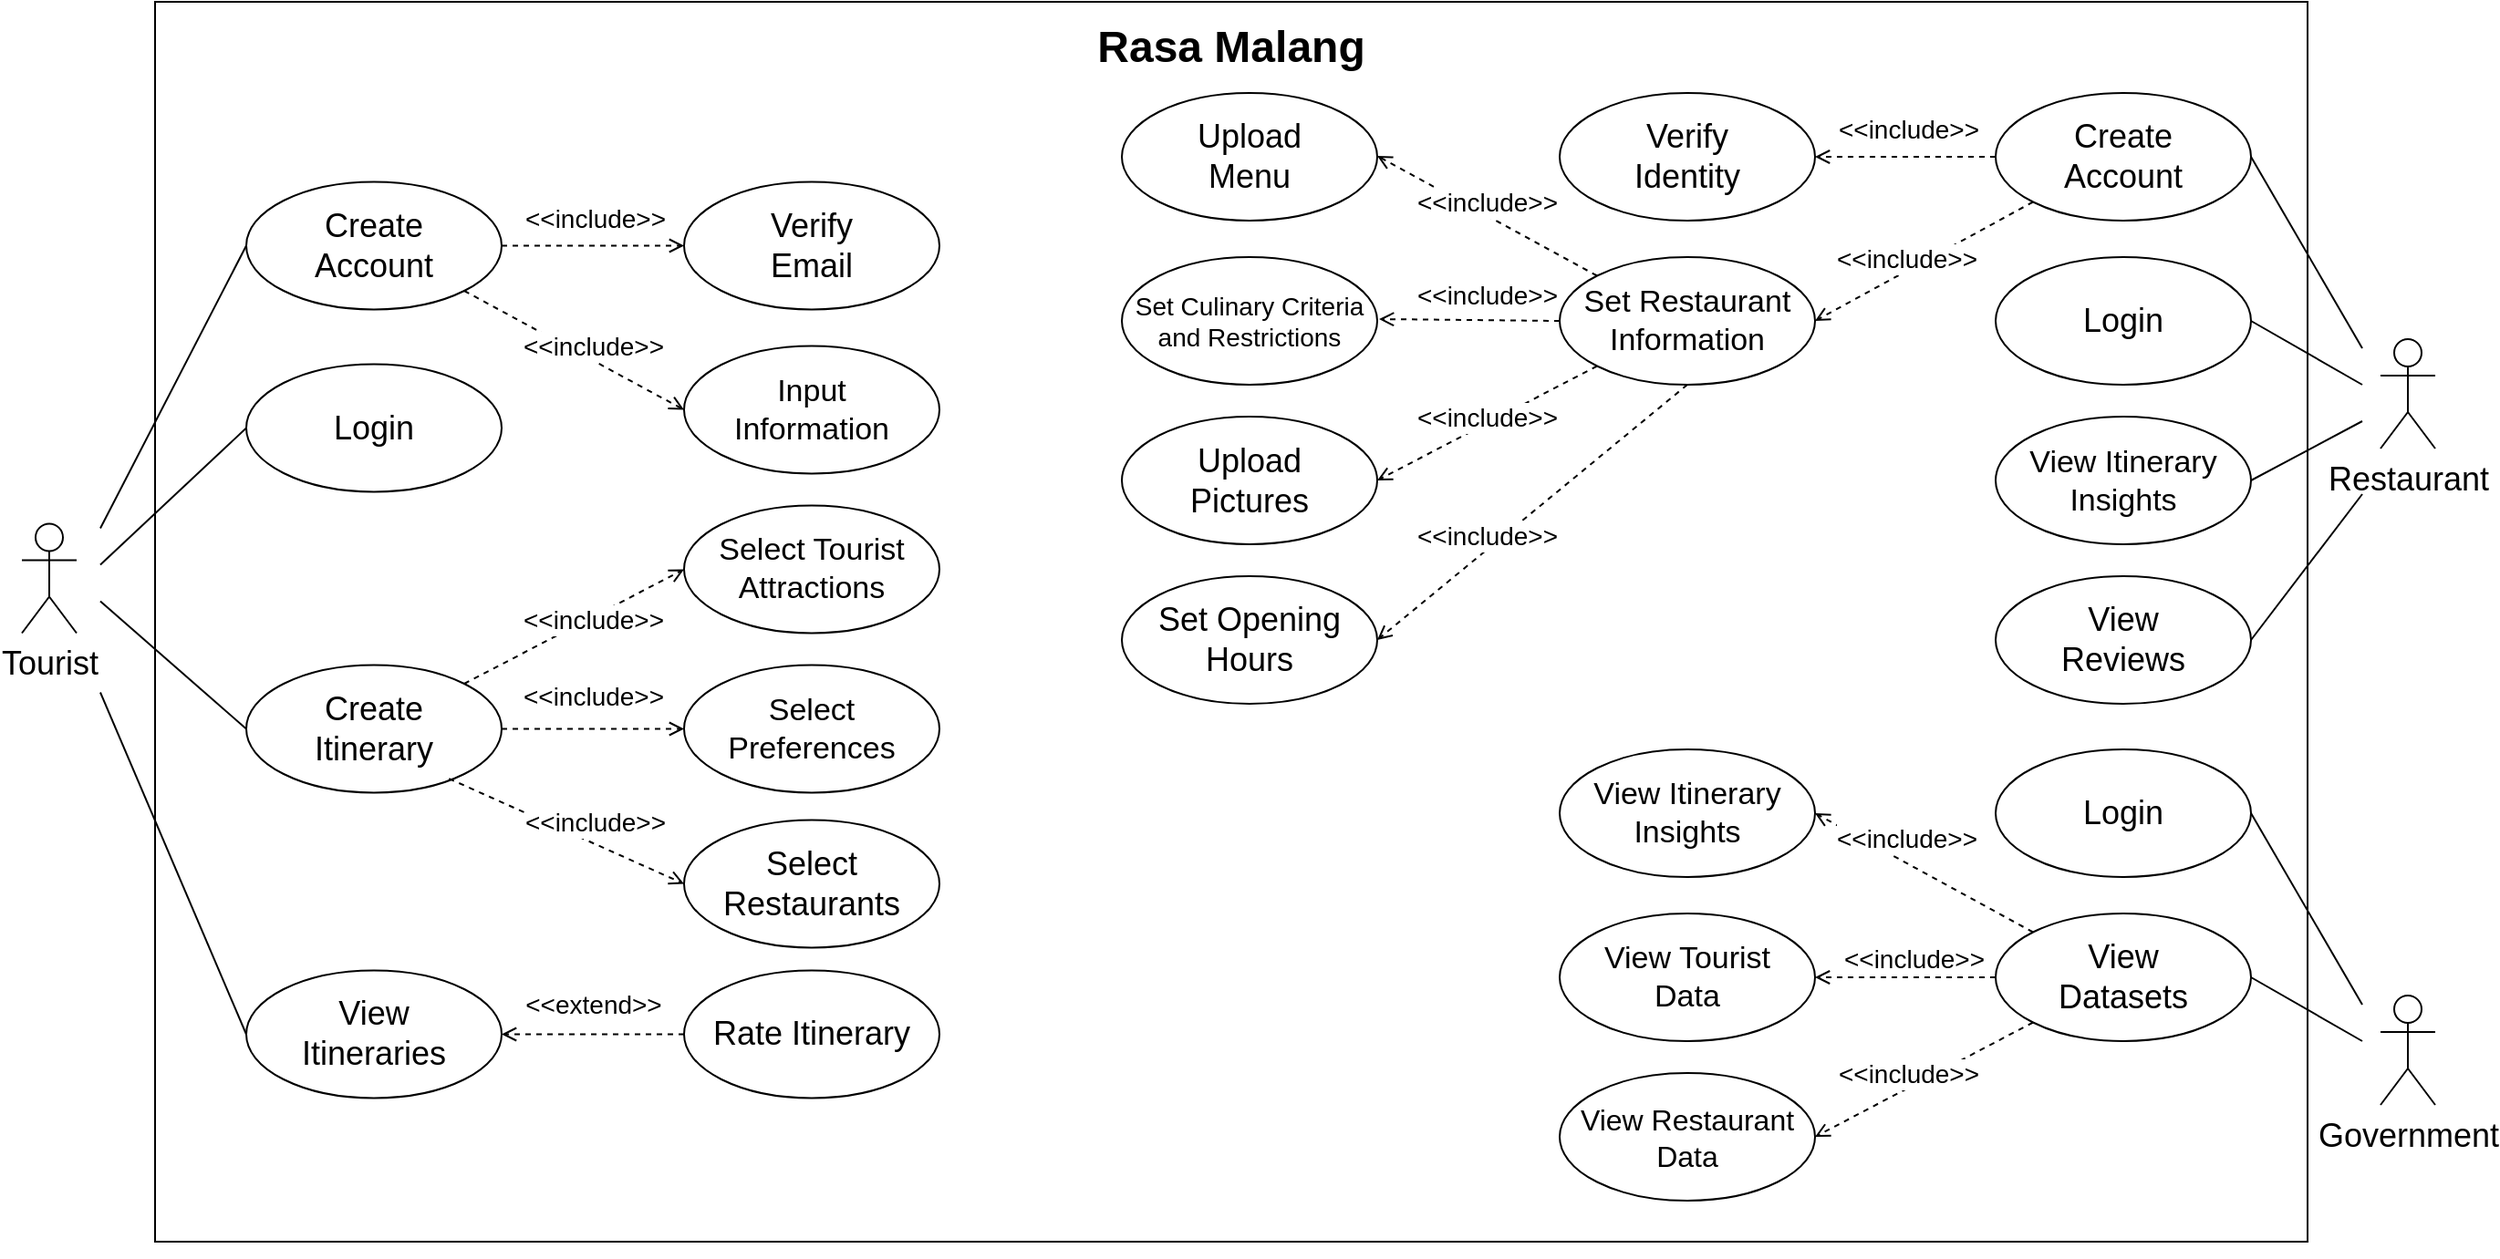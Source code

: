 <mxfile version="22.1.4" type="device">
  <diagram name="Seite-1" id="_pNgE2l9mb7FABNwilBW">
    <mxGraphModel dx="713" dy="780" grid="1" gridSize="10" guides="1" tooltips="1" connect="1" arrows="1" fold="1" page="1" pageScale="1" pageWidth="827" pageHeight="1169" math="0" shadow="0">
      <root>
        <mxCell id="0" />
        <mxCell id="1" parent="0" />
        <mxCell id="x6vma1YmDRyDS8Wvx9YM-2" value="" style="rounded=0;whiteSpace=wrap;html=1;" parent="1" vertex="1">
          <mxGeometry x="870" y="60" width="1180" height="680" as="geometry" />
        </mxCell>
        <mxCell id="x6vma1YmDRyDS8Wvx9YM-3" value="&lt;b&gt;&lt;font style=&quot;font-size: 24px;&quot;&gt;Rasa Malang&lt;/font&gt;&lt;/b&gt;" style="text;html=1;strokeColor=none;fillColor=none;align=center;verticalAlign=middle;whiteSpace=wrap;rounded=0;" parent="1" vertex="1">
          <mxGeometry x="1380" y="70" width="160" height="30" as="geometry" />
        </mxCell>
        <mxCell id="x6vma1YmDRyDS8Wvx9YM-4" style="rounded=0;orthogonalLoop=1;jettySize=auto;html=1;exitX=1;exitY=0.5;exitDx=0;exitDy=0;entryX=0;entryY=0.5;entryDx=0;entryDy=0;dashed=1;endArrow=open;endFill=0;" parent="1" source="x6vma1YmDRyDS8Wvx9YM-6" target="x6vma1YmDRyDS8Wvx9YM-9" edge="1">
          <mxGeometry relative="1" as="geometry">
            <mxPoint x="1170" y="193.04" as="sourcePoint" />
            <mxPoint x="1340" y="193.04" as="targetPoint" />
          </mxGeometry>
        </mxCell>
        <mxCell id="x6vma1YmDRyDS8Wvx9YM-5" value="&lt;font style=&quot;font-size: 14px;&quot;&gt;&amp;lt;&amp;lt;include&amp;gt;&amp;gt;&lt;/font&gt;" style="edgeLabel;html=1;align=center;verticalAlign=middle;resizable=0;points=[];" parent="x6vma1YmDRyDS8Wvx9YM-4" vertex="1" connectable="0">
          <mxGeometry x="0.253" y="2" relative="1" as="geometry">
            <mxPoint x="-12" y="-13" as="offset" />
          </mxGeometry>
        </mxCell>
        <mxCell id="x6vma1YmDRyDS8Wvx9YM-6" value="&lt;font style=&quot;font-size: 18px;&quot;&gt;Create&lt;br&gt;Account&lt;/font&gt;" style="ellipse;whiteSpace=wrap;html=1;" parent="1" vertex="1">
          <mxGeometry x="920" y="158.75" width="140" height="70" as="geometry" />
        </mxCell>
        <mxCell id="x6vma1YmDRyDS8Wvx9YM-7" value="" style="endArrow=none;html=1;rounded=0;entryX=0;entryY=0.5;entryDx=0;entryDy=0;" parent="1" target="x6vma1YmDRyDS8Wvx9YM-6" edge="1">
          <mxGeometry width="50" height="50" relative="1" as="geometry">
            <mxPoint x="840" y="348.75" as="sourcePoint" />
            <mxPoint x="990" y="238.75" as="targetPoint" />
          </mxGeometry>
        </mxCell>
        <mxCell id="x6vma1YmDRyDS8Wvx9YM-8" value="&lt;font style=&quot;font-size: 18px;&quot;&gt;Login&lt;/font&gt;" style="ellipse;whiteSpace=wrap;html=1;" parent="1" vertex="1">
          <mxGeometry x="920" y="258.75" width="140" height="70" as="geometry" />
        </mxCell>
        <mxCell id="x6vma1YmDRyDS8Wvx9YM-9" value="&lt;font style=&quot;font-size: 18px;&quot;&gt;Verify&lt;br&gt;Email&lt;/font&gt;" style="ellipse;whiteSpace=wrap;html=1;" parent="1" vertex="1">
          <mxGeometry x="1160" y="158.75" width="140" height="70" as="geometry" />
        </mxCell>
        <mxCell id="x6vma1YmDRyDS8Wvx9YM-10" value="&lt;font style=&quot;font-size: 17px;&quot;&gt;Input&lt;br&gt;Information&lt;/font&gt;" style="ellipse;whiteSpace=wrap;html=1;" parent="1" vertex="1">
          <mxGeometry x="1160" y="248.75" width="140" height="70" as="geometry" />
        </mxCell>
        <mxCell id="x6vma1YmDRyDS8Wvx9YM-11" style="rounded=0;orthogonalLoop=1;jettySize=auto;html=1;exitX=1;exitY=1;exitDx=0;exitDy=0;entryX=0;entryY=0.5;entryDx=0;entryDy=0;dashed=1;endArrow=open;endFill=0;" parent="1" source="x6vma1YmDRyDS8Wvx9YM-6" target="x6vma1YmDRyDS8Wvx9YM-10" edge="1">
          <mxGeometry relative="1" as="geometry">
            <mxPoint x="1180" y="243.75" as="sourcePoint" />
            <mxPoint x="1320" y="243.75" as="targetPoint" />
          </mxGeometry>
        </mxCell>
        <mxCell id="x6vma1YmDRyDS8Wvx9YM-13" value="" style="endArrow=none;html=1;rounded=0;entryX=0;entryY=0.5;entryDx=0;entryDy=0;" parent="1" target="x6vma1YmDRyDS8Wvx9YM-8" edge="1">
          <mxGeometry width="50" height="50" relative="1" as="geometry">
            <mxPoint x="840" y="368.75" as="sourcePoint" />
            <mxPoint x="1040" y="173.75" as="targetPoint" />
          </mxGeometry>
        </mxCell>
        <mxCell id="x6vma1YmDRyDS8Wvx9YM-14" value="" style="endArrow=none;html=1;rounded=0;entryX=0;entryY=0.5;entryDx=0;entryDy=0;" parent="1" target="x6vma1YmDRyDS8Wvx9YM-20" edge="1">
          <mxGeometry width="50" height="50" relative="1" as="geometry">
            <mxPoint x="840" y="388.75" as="sourcePoint" />
            <mxPoint x="1030" y="388.75" as="targetPoint" />
          </mxGeometry>
        </mxCell>
        <mxCell id="rtAmJRzeHxMqcajNsfK1-2" style="edgeStyle=orthogonalEdgeStyle;rounded=0;orthogonalLoop=1;jettySize=auto;html=1;exitX=0;exitY=0.5;exitDx=0;exitDy=0;entryX=1;entryY=0.5;entryDx=0;entryDy=0;endArrow=open;endFill=0;dashed=1;" parent="1" source="rtAmJRzeHxMqcajNsfK1-1" target="x6vma1YmDRyDS8Wvx9YM-15" edge="1">
          <mxGeometry relative="1" as="geometry" />
        </mxCell>
        <mxCell id="rtAmJRzeHxMqcajNsfK1-4" value="&lt;font style=&quot;font-size: 14px;&quot;&gt;&amp;lt;&amp;lt;extend&amp;gt;&amp;gt;&lt;/font&gt;" style="edgeLabel;html=1;align=center;verticalAlign=middle;resizable=0;points=[];" parent="rtAmJRzeHxMqcajNsfK1-2" vertex="1" connectable="0">
          <mxGeometry x="0.165" y="-1" relative="1" as="geometry">
            <mxPoint x="8" y="-16" as="offset" />
          </mxGeometry>
        </mxCell>
        <mxCell id="x6vma1YmDRyDS8Wvx9YM-15" value="&lt;font style=&quot;font-size: 18px;&quot;&gt;View&lt;br&gt;Itineraries&lt;/font&gt;" style="ellipse;whiteSpace=wrap;html=1;" parent="1" vertex="1">
          <mxGeometry x="920" y="591.25" width="140" height="70" as="geometry" />
        </mxCell>
        <mxCell id="x6vma1YmDRyDS8Wvx9YM-16" value="" style="endArrow=none;html=1;rounded=0;entryX=0;entryY=0.5;entryDx=0;entryDy=0;" parent="1" target="x6vma1YmDRyDS8Wvx9YM-15" edge="1">
          <mxGeometry width="50" height="50" relative="1" as="geometry">
            <mxPoint x="840" y="438.75" as="sourcePoint" />
            <mxPoint x="1040" y="503.75" as="targetPoint" />
          </mxGeometry>
        </mxCell>
        <mxCell id="x6vma1YmDRyDS8Wvx9YM-17" value="&lt;font style=&quot;font-size: 17px;&quot;&gt;Select Tourist &lt;br&gt;Attractions&lt;/font&gt;" style="ellipse;whiteSpace=wrap;html=1;" parent="1" vertex="1">
          <mxGeometry x="1160" y="336.25" width="140" height="70" as="geometry" />
        </mxCell>
        <mxCell id="x6vma1YmDRyDS8Wvx9YM-18" value="&lt;font style=&quot;font-size: 17px;&quot;&gt;Select Preferences&lt;/font&gt;" style="ellipse;whiteSpace=wrap;html=1;" parent="1" vertex="1">
          <mxGeometry x="1160" y="423.75" width="140" height="70" as="geometry" />
        </mxCell>
        <mxCell id="x6vma1YmDRyDS8Wvx9YM-19" value="&lt;font style=&quot;font-size: 18px;&quot;&gt;Select Restaurants&lt;/font&gt;" style="ellipse;whiteSpace=wrap;html=1;" parent="1" vertex="1">
          <mxGeometry x="1160" y="508.75" width="140" height="70" as="geometry" />
        </mxCell>
        <mxCell id="x6vma1YmDRyDS8Wvx9YM-20" value="&lt;font style=&quot;font-size: 18px;&quot;&gt;Create&lt;br&gt;Itinerary&lt;/font&gt;" style="ellipse;whiteSpace=wrap;html=1;" parent="1" vertex="1">
          <mxGeometry x="920" y="423.75" width="140" height="70" as="geometry" />
        </mxCell>
        <mxCell id="x6vma1YmDRyDS8Wvx9YM-21" style="rounded=0;orthogonalLoop=1;jettySize=auto;html=1;exitX=1;exitY=0;exitDx=0;exitDy=0;entryX=0;entryY=0.5;entryDx=0;entryDy=0;dashed=1;endArrow=open;endFill=0;" parent="1" source="x6vma1YmDRyDS8Wvx9YM-20" target="x6vma1YmDRyDS8Wvx9YM-17" edge="1">
          <mxGeometry relative="1" as="geometry">
            <mxPoint x="1159" y="213.75" as="sourcePoint" />
            <mxPoint x="1360" y="273.75" as="targetPoint" />
          </mxGeometry>
        </mxCell>
        <mxCell id="x6vma1YmDRyDS8Wvx9YM-22" value="&lt;font style=&quot;font-size: 14px;&quot;&gt;&amp;lt;&amp;lt;include&amp;gt;&amp;gt;&lt;/font&gt;" style="edgeLabel;html=1;align=center;verticalAlign=middle;resizable=0;points=[];" parent="x6vma1YmDRyDS8Wvx9YM-21" vertex="1" connectable="0">
          <mxGeometry x="0.253" y="2" relative="1" as="geometry">
            <mxPoint x="-4" y="6" as="offset" />
          </mxGeometry>
        </mxCell>
        <mxCell id="x6vma1YmDRyDS8Wvx9YM-23" style="rounded=0;orthogonalLoop=1;jettySize=auto;html=1;exitX=1;exitY=0.5;exitDx=0;exitDy=0;entryX=0;entryY=0.5;entryDx=0;entryDy=0;dashed=1;endArrow=open;endFill=0;" parent="1" source="x6vma1YmDRyDS8Wvx9YM-20" target="x6vma1YmDRyDS8Wvx9YM-18" edge="1">
          <mxGeometry relative="1" as="geometry">
            <mxPoint x="1180" y="398.75" as="sourcePoint" />
            <mxPoint x="1360" y="398.75" as="targetPoint" />
          </mxGeometry>
        </mxCell>
        <mxCell id="x6vma1YmDRyDS8Wvx9YM-24" value="&lt;font style=&quot;font-size: 14px;&quot;&gt;&amp;lt;&amp;lt;include&amp;gt;&amp;gt;&lt;/font&gt;" style="edgeLabel;html=1;align=center;verticalAlign=middle;resizable=0;points=[];" parent="x6vma1YmDRyDS8Wvx9YM-23" vertex="1" connectable="0">
          <mxGeometry x="0.253" y="2" relative="1" as="geometry">
            <mxPoint x="-13" y="-16" as="offset" />
          </mxGeometry>
        </mxCell>
        <mxCell id="x6vma1YmDRyDS8Wvx9YM-25" style="rounded=0;orthogonalLoop=1;jettySize=auto;html=1;exitX=0.794;exitY=0.89;exitDx=0;exitDy=0;entryX=0;entryY=0.5;entryDx=0;entryDy=0;dashed=1;endArrow=open;endFill=0;exitPerimeter=0;" parent="1" source="x6vma1YmDRyDS8Wvx9YM-20" target="x6vma1YmDRyDS8Wvx9YM-19" edge="1">
          <mxGeometry relative="1" as="geometry">
            <mxPoint x="1159" y="423.75" as="sourcePoint" />
            <mxPoint x="1360" y="503.75" as="targetPoint" />
          </mxGeometry>
        </mxCell>
        <mxCell id="x6vma1YmDRyDS8Wvx9YM-26" value="&lt;font style=&quot;font-size: 14px;&quot;&gt;&amp;lt;&amp;lt;include&amp;gt;&amp;gt;&lt;/font&gt;" style="edgeLabel;html=1;align=center;verticalAlign=middle;resizable=0;points=[];" parent="x6vma1YmDRyDS8Wvx9YM-25" vertex="1" connectable="0">
          <mxGeometry x="0.253" y="2" relative="1" as="geometry">
            <mxPoint x="-2" y="-11" as="offset" />
          </mxGeometry>
        </mxCell>
        <mxCell id="rtAmJRzeHxMqcajNsfK1-1" value="&lt;font style=&quot;font-size: 18px;&quot;&gt;Rate Itinerary&lt;/font&gt;" style="ellipse;whiteSpace=wrap;html=1;" parent="1" vertex="1">
          <mxGeometry x="1160" y="591.25" width="140" height="70" as="geometry" />
        </mxCell>
        <mxCell id="rtAmJRzeHxMqcajNsfK1-3" value="&lt;br&gt;" style="edgeLabel;html=1;align=center;verticalAlign=middle;resizable=0;points=[];" parent="1" vertex="1" connectable="0">
          <mxGeometry x="1236.468" y="556.72" as="geometry" />
        </mxCell>
        <mxCell id="cOvXOaNCuRGdCC9FQoUD-2" value="&lt;font style=&quot;font-size: 18px;&quot;&gt;Restaurant&lt;/font&gt;" style="shape=umlActor;verticalLabelPosition=bottom;verticalAlign=top;html=1;outlineConnect=0;" parent="1" vertex="1">
          <mxGeometry x="2090" y="245" width="30" height="60" as="geometry" />
        </mxCell>
        <mxCell id="cOvXOaNCuRGdCC9FQoUD-5" value="&lt;font style=&quot;font-size: 18px;&quot;&gt;Tourist&lt;/font&gt;" style="shape=umlActor;verticalLabelPosition=bottom;verticalAlign=top;html=1;outlineConnect=0;" parent="1" vertex="1">
          <mxGeometry x="797" y="346.25" width="30" height="60" as="geometry" />
        </mxCell>
        <mxCell id="fskcS8vX3NtvWgVeLze6-1" value="&lt;font style=&quot;font-size: 14px;&quot;&gt;&amp;lt;&amp;lt;include&amp;gt;&amp;gt;&lt;/font&gt;" style="edgeLabel;html=1;align=center;verticalAlign=middle;resizable=0;points=[];" parent="1" vertex="1" connectable="0">
          <mxGeometry x="1109.998" y="248.75" as="geometry" />
        </mxCell>
        <mxCell id="fskcS8vX3NtvWgVeLze6-4" value="&lt;span style=&quot;font-size: 18px;&quot;&gt;Upload&lt;br&gt;Menu&lt;/span&gt;" style="ellipse;whiteSpace=wrap;html=1;" parent="1" vertex="1">
          <mxGeometry x="1400" y="110" width="140" height="70" as="geometry" />
        </mxCell>
        <mxCell id="fskcS8vX3NtvWgVeLze6-5" value="&lt;span style=&quot;font-size: 18px;&quot;&gt;Verify&lt;br&gt;Identity&lt;/span&gt;" style="ellipse;whiteSpace=wrap;html=1;" parent="1" vertex="1">
          <mxGeometry x="1640" y="110" width="140" height="70" as="geometry" />
        </mxCell>
        <mxCell id="fskcS8vX3NtvWgVeLze6-6" value="&lt;font style=&quot;font-size: 18px;&quot;&gt;Create&lt;br&gt;Account&lt;/font&gt;" style="ellipse;whiteSpace=wrap;html=1;" parent="1" vertex="1">
          <mxGeometry x="1879" y="110" width="140" height="70" as="geometry" />
        </mxCell>
        <mxCell id="fskcS8vX3NtvWgVeLze6-7" value="&lt;span style=&quot;font-size: 18px;&quot;&gt;Login&lt;/span&gt;" style="ellipse;whiteSpace=wrap;html=1;" parent="1" vertex="1">
          <mxGeometry x="1879" y="200" width="140" height="70" as="geometry" />
        </mxCell>
        <mxCell id="fskcS8vX3NtvWgVeLze6-8" value="&lt;font style=&quot;font-size: 17px;&quot;&gt;View Itinerary Insights&lt;/font&gt;" style="ellipse;whiteSpace=wrap;html=1;" parent="1" vertex="1">
          <mxGeometry x="1879" y="287.5" width="140" height="70" as="geometry" />
        </mxCell>
        <mxCell id="fskcS8vX3NtvWgVeLze6-9" value="&lt;span style=&quot;font-size: 18px;&quot;&gt;View&lt;br&gt;Reviews&lt;/span&gt;" style="ellipse;whiteSpace=wrap;html=1;" parent="1" vertex="1">
          <mxGeometry x="1879" y="375" width="140" height="70" as="geometry" />
        </mxCell>
        <mxCell id="fskcS8vX3NtvWgVeLze6-10" value="&lt;font style=&quot;font-size: 17px;&quot;&gt;Set Restaurant Information&lt;/font&gt;" style="ellipse;whiteSpace=wrap;html=1;" parent="1" vertex="1">
          <mxGeometry x="1640" y="200" width="140" height="70" as="geometry" />
        </mxCell>
        <mxCell id="fskcS8vX3NtvWgVeLze6-11" value="&lt;font style=&quot;font-size: 14px;&quot;&gt;Set Culinary&amp;nbsp;Criteria&lt;br&gt;and Restrictions&lt;/font&gt;" style="ellipse;whiteSpace=wrap;html=1;" parent="1" vertex="1">
          <mxGeometry x="1400" y="200" width="140" height="70" as="geometry" />
        </mxCell>
        <mxCell id="fskcS8vX3NtvWgVeLze6-12" value="&lt;span style=&quot;font-size: 18px;&quot;&gt;Upload&lt;br&gt;Pictures&lt;/span&gt;" style="ellipse;whiteSpace=wrap;html=1;" parent="1" vertex="1">
          <mxGeometry x="1400" y="287.5" width="140" height="70" as="geometry" />
        </mxCell>
        <mxCell id="fskcS8vX3NtvWgVeLze6-13" value="&lt;span style=&quot;font-size: 18px;&quot;&gt;Set Opening Hours&lt;/span&gt;" style="ellipse;whiteSpace=wrap;html=1;" parent="1" vertex="1">
          <mxGeometry x="1400" y="375" width="140" height="70" as="geometry" />
        </mxCell>
        <mxCell id="fskcS8vX3NtvWgVeLze6-15" style="rounded=0;orthogonalLoop=1;jettySize=auto;html=1;exitX=0;exitY=0.5;exitDx=0;exitDy=0;entryX=1;entryY=0.5;entryDx=0;entryDy=0;dashed=1;endArrow=open;endFill=0;" parent="1" source="fskcS8vX3NtvWgVeLze6-6" target="fskcS8vX3NtvWgVeLze6-5" edge="1">
          <mxGeometry relative="1" as="geometry">
            <mxPoint x="1070" y="155" as="sourcePoint" />
            <mxPoint x="1170" y="155" as="targetPoint" />
          </mxGeometry>
        </mxCell>
        <mxCell id="fskcS8vX3NtvWgVeLze6-16" value="&lt;font style=&quot;font-size: 14px;&quot;&gt;&amp;lt;&amp;lt;include&amp;gt;&amp;gt;&lt;/font&gt;" style="edgeLabel;html=1;align=center;verticalAlign=middle;resizable=0;points=[];" parent="fskcS8vX3NtvWgVeLze6-15" vertex="1" connectable="0">
          <mxGeometry x="0.253" y="2" relative="1" as="geometry">
            <mxPoint x="14" y="-17" as="offset" />
          </mxGeometry>
        </mxCell>
        <mxCell id="fskcS8vX3NtvWgVeLze6-17" style="rounded=0;orthogonalLoop=1;jettySize=auto;html=1;entryX=1;entryY=0.5;entryDx=0;entryDy=0;dashed=1;endArrow=open;endFill=0;exitX=0;exitY=1;exitDx=0;exitDy=0;" parent="1" source="fskcS8vX3NtvWgVeLze6-6" target="fskcS8vX3NtvWgVeLze6-10" edge="1">
          <mxGeometry relative="1" as="geometry">
            <mxPoint x="1879" y="234" as="sourcePoint" />
            <mxPoint x="1780" y="234.38" as="targetPoint" />
          </mxGeometry>
        </mxCell>
        <mxCell id="fskcS8vX3NtvWgVeLze6-18" value="&lt;font style=&quot;font-size: 14px;&quot;&gt;&amp;lt;&amp;lt;include&amp;gt;&amp;gt;&lt;/font&gt;" style="edgeLabel;html=1;align=center;verticalAlign=middle;resizable=0;points=[];" parent="fskcS8vX3NtvWgVeLze6-17" vertex="1" connectable="0">
          <mxGeometry x="0.253" y="2" relative="1" as="geometry">
            <mxPoint x="4" y="-12" as="offset" />
          </mxGeometry>
        </mxCell>
        <mxCell id="fskcS8vX3NtvWgVeLze6-19" style="rounded=0;orthogonalLoop=1;jettySize=auto;html=1;exitX=0;exitY=0;exitDx=0;exitDy=0;entryX=1;entryY=0.5;entryDx=0;entryDy=0;dashed=1;endArrow=open;endFill=0;" parent="1" source="fskcS8vX3NtvWgVeLze6-10" edge="1">
          <mxGeometry relative="1" as="geometry">
            <mxPoint x="1639" y="144.47" as="sourcePoint" />
            <mxPoint x="1540" y="144.47" as="targetPoint" />
          </mxGeometry>
        </mxCell>
        <mxCell id="fskcS8vX3NtvWgVeLze6-20" value="&lt;font style=&quot;font-size: 14px;&quot;&gt;&amp;lt;&amp;lt;include&amp;gt;&amp;gt;&lt;/font&gt;" style="edgeLabel;html=1;align=center;verticalAlign=middle;resizable=0;points=[];" parent="fskcS8vX3NtvWgVeLze6-19" vertex="1" connectable="0">
          <mxGeometry x="0.253" y="2" relative="1" as="geometry">
            <mxPoint x="16" y="-1" as="offset" />
          </mxGeometry>
        </mxCell>
        <mxCell id="fskcS8vX3NtvWgVeLze6-21" style="rounded=0;orthogonalLoop=1;jettySize=auto;html=1;exitX=0;exitY=0.5;exitDx=0;exitDy=0;dashed=1;endArrow=open;endFill=0;" parent="1" source="fskcS8vX3NtvWgVeLze6-10" edge="1">
          <mxGeometry relative="1" as="geometry">
            <mxPoint x="1640" y="234.47" as="sourcePoint" />
            <mxPoint x="1541" y="234" as="targetPoint" />
          </mxGeometry>
        </mxCell>
        <mxCell id="fskcS8vX3NtvWgVeLze6-22" value="&lt;font style=&quot;font-size: 14px;&quot;&gt;&amp;lt;&amp;lt;include&amp;gt;&amp;gt;&lt;/font&gt;" style="edgeLabel;html=1;align=center;verticalAlign=middle;resizable=0;points=[];" parent="fskcS8vX3NtvWgVeLze6-21" vertex="1" connectable="0">
          <mxGeometry x="0.253" y="2" relative="1" as="geometry">
            <mxPoint x="22" y="-16" as="offset" />
          </mxGeometry>
        </mxCell>
        <mxCell id="fskcS8vX3NtvWgVeLze6-23" style="rounded=0;orthogonalLoop=1;jettySize=auto;html=1;exitX=0;exitY=1;exitDx=0;exitDy=0;dashed=1;endArrow=open;endFill=0;entryX=1;entryY=0.5;entryDx=0;entryDy=0;" parent="1" source="fskcS8vX3NtvWgVeLze6-10" target="fskcS8vX3NtvWgVeLze6-12" edge="1">
          <mxGeometry relative="1" as="geometry">
            <mxPoint x="1650" y="245" as="sourcePoint" />
            <mxPoint x="1551" y="244" as="targetPoint" />
          </mxGeometry>
        </mxCell>
        <mxCell id="fskcS8vX3NtvWgVeLze6-24" value="&lt;font style=&quot;font-size: 14px;&quot;&gt;&amp;lt;&amp;lt;include&amp;gt;&amp;gt;&lt;/font&gt;" style="edgeLabel;html=1;align=center;verticalAlign=middle;resizable=0;points=[];" parent="fskcS8vX3NtvWgVeLze6-23" vertex="1" connectable="0">
          <mxGeometry x="0.253" y="2" relative="1" as="geometry">
            <mxPoint x="14" y="-13" as="offset" />
          </mxGeometry>
        </mxCell>
        <mxCell id="fskcS8vX3NtvWgVeLze6-25" style="rounded=0;orthogonalLoop=1;jettySize=auto;html=1;exitX=0.5;exitY=1;exitDx=0;exitDy=0;dashed=1;endArrow=open;endFill=0;entryX=1;entryY=0.5;entryDx=0;entryDy=0;" parent="1" source="fskcS8vX3NtvWgVeLze6-10" target="fskcS8vX3NtvWgVeLze6-13" edge="1">
          <mxGeometry relative="1" as="geometry">
            <mxPoint x="1660" y="255" as="sourcePoint" />
            <mxPoint x="1561" y="254" as="targetPoint" />
          </mxGeometry>
        </mxCell>
        <mxCell id="fskcS8vX3NtvWgVeLze6-26" value="&lt;font style=&quot;font-size: 14px;&quot;&gt;&amp;lt;&amp;lt;include&amp;gt;&amp;gt;&lt;/font&gt;" style="edgeLabel;html=1;align=center;verticalAlign=middle;resizable=0;points=[];" parent="fskcS8vX3NtvWgVeLze6-25" vertex="1" connectable="0">
          <mxGeometry x="0.253" y="2" relative="1" as="geometry">
            <mxPoint x="-5" y="-7" as="offset" />
          </mxGeometry>
        </mxCell>
        <mxCell id="fskcS8vX3NtvWgVeLze6-27" value="" style="endArrow=none;html=1;rounded=0;exitX=1;exitY=0.5;exitDx=0;exitDy=0;" parent="1" source="fskcS8vX3NtvWgVeLze6-6" edge="1">
          <mxGeometry width="50" height="50" relative="1" as="geometry">
            <mxPoint x="850" y="310" as="sourcePoint" />
            <mxPoint x="2080" y="250" as="targetPoint" />
          </mxGeometry>
        </mxCell>
        <mxCell id="fskcS8vX3NtvWgVeLze6-28" value="" style="endArrow=none;html=1;rounded=0;exitX=1;exitY=0.5;exitDx=0;exitDy=0;" parent="1" source="fskcS8vX3NtvWgVeLze6-7" edge="1">
          <mxGeometry width="50" height="50" relative="1" as="geometry">
            <mxPoint x="2029" y="155" as="sourcePoint" />
            <mxPoint x="2080" y="270" as="targetPoint" />
          </mxGeometry>
        </mxCell>
        <mxCell id="fskcS8vX3NtvWgVeLze6-29" value="" style="endArrow=none;html=1;rounded=0;exitX=1;exitY=0.5;exitDx=0;exitDy=0;" parent="1" source="fskcS8vX3NtvWgVeLze6-8" edge="1">
          <mxGeometry width="50" height="50" relative="1" as="geometry">
            <mxPoint x="2029" y="245" as="sourcePoint" />
            <mxPoint x="2080" y="290" as="targetPoint" />
          </mxGeometry>
        </mxCell>
        <mxCell id="fskcS8vX3NtvWgVeLze6-30" value="" style="endArrow=none;html=1;rounded=0;exitX=1;exitY=0.5;exitDx=0;exitDy=0;" parent="1" source="fskcS8vX3NtvWgVeLze6-9" edge="1">
          <mxGeometry width="50" height="50" relative="1" as="geometry">
            <mxPoint x="2039" y="255" as="sourcePoint" />
            <mxPoint x="2080" y="330" as="targetPoint" />
          </mxGeometry>
        </mxCell>
        <mxCell id="fskcS8vX3NtvWgVeLze6-87" value="&lt;font style=&quot;font-size: 18px;&quot;&gt;Government&lt;/font&gt;" style="shape=umlActor;verticalLabelPosition=bottom;verticalAlign=top;html=1;outlineConnect=0;" parent="1" vertex="1">
          <mxGeometry x="2090" y="605" width="30" height="60" as="geometry" />
        </mxCell>
        <mxCell id="fskcS8vX3NtvWgVeLze6-88" value="&lt;font style=&quot;font-size: 17px;&quot;&gt;View Itinerary Insights&lt;/font&gt;" style="ellipse;whiteSpace=wrap;html=1;" parent="1" vertex="1">
          <mxGeometry x="1640" y="470" width="140" height="70" as="geometry" />
        </mxCell>
        <mxCell id="fskcS8vX3NtvWgVeLze6-90" value="&lt;span style=&quot;font-size: 18px;&quot;&gt;Login&lt;/span&gt;" style="ellipse;whiteSpace=wrap;html=1;" parent="1" vertex="1">
          <mxGeometry x="1879" y="470" width="140" height="70" as="geometry" />
        </mxCell>
        <mxCell id="fskcS8vX3NtvWgVeLze6-91" value="&lt;span style=&quot;font-size: 18px;&quot;&gt;View&lt;br&gt;Datasets&lt;br&gt;&lt;/span&gt;" style="ellipse;whiteSpace=wrap;html=1;" parent="1" vertex="1">
          <mxGeometry x="1879" y="560" width="140" height="70" as="geometry" />
        </mxCell>
        <mxCell id="fskcS8vX3NtvWgVeLze6-94" value="&lt;font style=&quot;font-size: 17px;&quot;&gt;View Tourist&lt;br&gt;Data&lt;/font&gt;" style="ellipse;whiteSpace=wrap;html=1;" parent="1" vertex="1">
          <mxGeometry x="1640" y="560" width="140" height="70" as="geometry" />
        </mxCell>
        <mxCell id="fskcS8vX3NtvWgVeLze6-100" style="rounded=0;orthogonalLoop=1;jettySize=auto;html=1;entryX=1;entryY=0.5;entryDx=0;entryDy=0;dashed=1;endArrow=open;endFill=0;exitX=0;exitY=0.5;exitDx=0;exitDy=0;" parent="1" source="fskcS8vX3NtvWgVeLze6-91" target="fskcS8vX3NtvWgVeLze6-94" edge="1">
          <mxGeometry relative="1" as="geometry">
            <mxPoint x="1879" y="594" as="sourcePoint" />
            <mxPoint x="1780" y="594.38" as="targetPoint" />
          </mxGeometry>
        </mxCell>
        <mxCell id="fskcS8vX3NtvWgVeLze6-101" value="&lt;font style=&quot;font-size: 14px;&quot;&gt;&amp;lt;&amp;lt;include&amp;gt;&amp;gt;&lt;/font&gt;" style="edgeLabel;html=1;align=center;verticalAlign=middle;resizable=0;points=[];" parent="fskcS8vX3NtvWgVeLze6-100" vertex="1" connectable="0">
          <mxGeometry x="0.253" y="2" relative="1" as="geometry">
            <mxPoint x="17" y="-12" as="offset" />
          </mxGeometry>
        </mxCell>
        <mxCell id="fskcS8vX3NtvWgVeLze6-110" value="" style="endArrow=none;html=1;rounded=0;exitX=1;exitY=0.5;exitDx=0;exitDy=0;" parent="1" source="fskcS8vX3NtvWgVeLze6-90" edge="1">
          <mxGeometry width="50" height="50" relative="1" as="geometry">
            <mxPoint x="850" y="670" as="sourcePoint" />
            <mxPoint x="2080" y="610" as="targetPoint" />
          </mxGeometry>
        </mxCell>
        <mxCell id="fskcS8vX3NtvWgVeLze6-111" value="" style="endArrow=none;html=1;rounded=0;exitX=1;exitY=0.5;exitDx=0;exitDy=0;" parent="1" source="fskcS8vX3NtvWgVeLze6-91" edge="1">
          <mxGeometry width="50" height="50" relative="1" as="geometry">
            <mxPoint x="2029" y="515" as="sourcePoint" />
            <mxPoint x="2080" y="630" as="targetPoint" />
          </mxGeometry>
        </mxCell>
        <mxCell id="fskcS8vX3NtvWgVeLze6-114" value="&lt;font style=&quot;font-size: 16px;&quot;&gt;View Restaurant Data&lt;/font&gt;" style="ellipse;whiteSpace=wrap;html=1;" parent="1" vertex="1">
          <mxGeometry x="1640" y="647.5" width="140" height="70" as="geometry" />
        </mxCell>
        <mxCell id="fskcS8vX3NtvWgVeLze6-115" style="rounded=0;orthogonalLoop=1;jettySize=auto;html=1;entryX=1;entryY=0.5;entryDx=0;entryDy=0;dashed=1;endArrow=open;endFill=0;exitX=0;exitY=1;exitDx=0;exitDy=0;" parent="1" source="fskcS8vX3NtvWgVeLze6-91" target="fskcS8vX3NtvWgVeLze6-114" edge="1">
          <mxGeometry relative="1" as="geometry">
            <mxPoint x="1879" y="680" as="sourcePoint" />
            <mxPoint x="1780" y="680" as="targetPoint" />
          </mxGeometry>
        </mxCell>
        <mxCell id="fskcS8vX3NtvWgVeLze6-116" value="&lt;font style=&quot;font-size: 14px;&quot;&gt;&amp;lt;&amp;lt;include&amp;gt;&amp;gt;&lt;/font&gt;" style="edgeLabel;html=1;align=center;verticalAlign=middle;resizable=0;points=[];" parent="fskcS8vX3NtvWgVeLze6-115" vertex="1" connectable="0">
          <mxGeometry x="0.253" y="2" relative="1" as="geometry">
            <mxPoint x="5" y="-13" as="offset" />
          </mxGeometry>
        </mxCell>
        <mxCell id="fskcS8vX3NtvWgVeLze6-117" style="rounded=0;orthogonalLoop=1;jettySize=auto;html=1;dashed=1;endArrow=open;endFill=0;entryX=1;entryY=0.5;entryDx=0;entryDy=0;exitX=0;exitY=0;exitDx=0;exitDy=0;" parent="1" source="fskcS8vX3NtvWgVeLze6-91" target="fskcS8vX3NtvWgVeLze6-88" edge="1">
          <mxGeometry relative="1" as="geometry">
            <mxPoint x="1879" y="504" as="sourcePoint" />
            <mxPoint x="1780" y="500" as="targetPoint" />
          </mxGeometry>
        </mxCell>
        <mxCell id="fskcS8vX3NtvWgVeLze6-118" value="&lt;font style=&quot;font-size: 14px;&quot;&gt;&amp;lt;&amp;lt;include&amp;gt;&amp;gt;&lt;/font&gt;" style="edgeLabel;html=1;align=center;verticalAlign=middle;resizable=0;points=[];" parent="fskcS8vX3NtvWgVeLze6-117" vertex="1" connectable="0">
          <mxGeometry x="0.253" y="2" relative="1" as="geometry">
            <mxPoint x="6" y="-12" as="offset" />
          </mxGeometry>
        </mxCell>
        <mxCell id="fskcS8vX3NtvWgVeLze6-119" style="edgeStyle=orthogonalEdgeStyle;rounded=0;orthogonalLoop=1;jettySize=auto;html=1;exitX=0.5;exitY=1;exitDx=0;exitDy=0;" parent="1" source="x6vma1YmDRyDS8Wvx9YM-2" target="x6vma1YmDRyDS8Wvx9YM-2" edge="1">
          <mxGeometry relative="1" as="geometry" />
        </mxCell>
      </root>
    </mxGraphModel>
  </diagram>
</mxfile>
